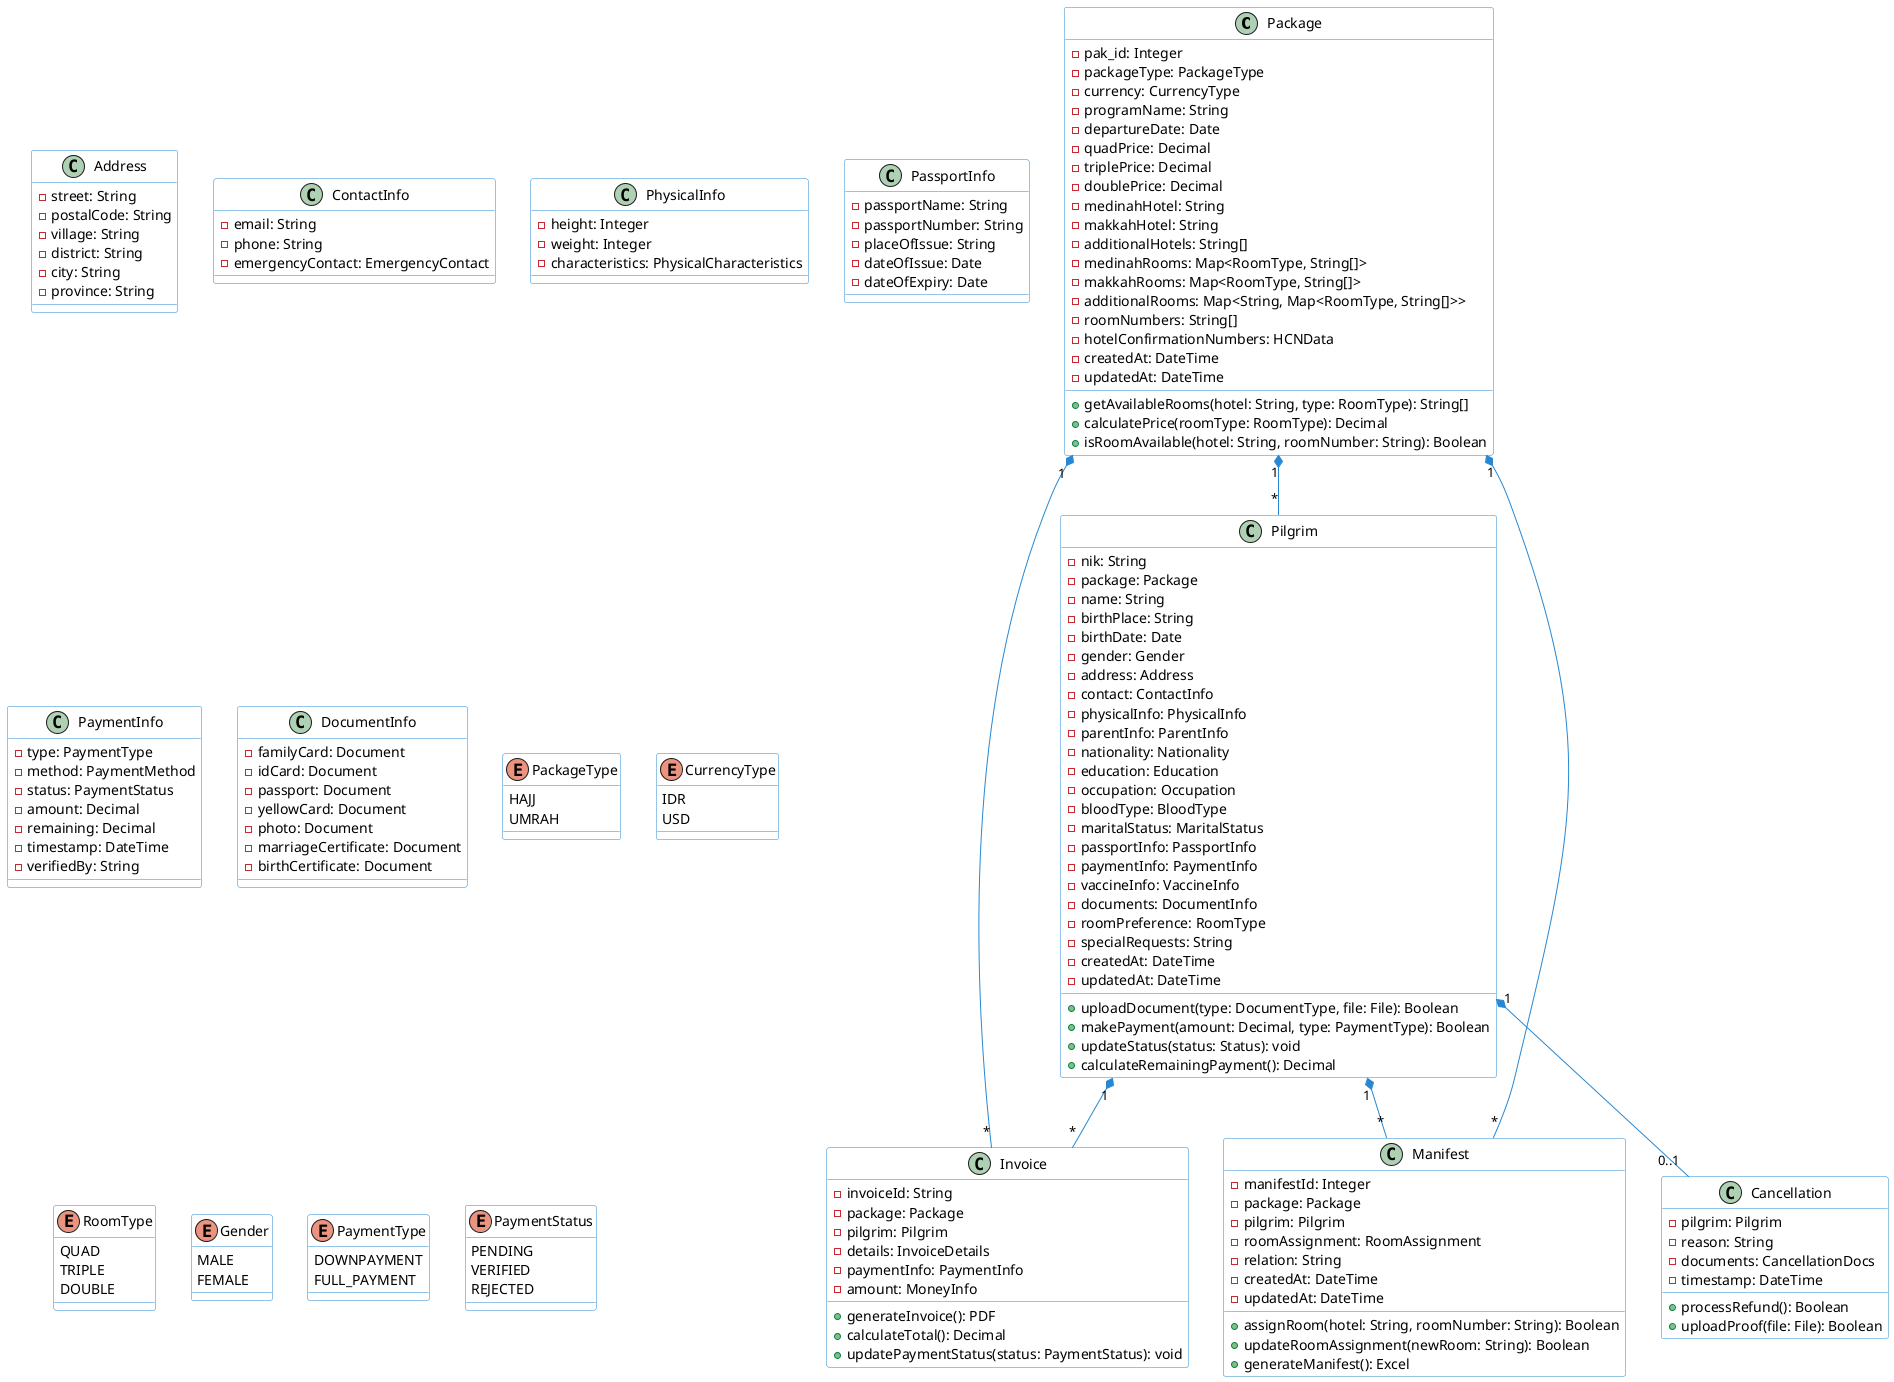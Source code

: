 @startuml MIW Class Diagram

skinparam class {
    BackgroundColor White
    ArrowColor #2688d4
    BorderColor #2688d4
}

class Package {
    -pak_id: Integer
    -packageType: PackageType
    -currency: CurrencyType
    -programName: String
    -departureDate: Date
    -quadPrice: Decimal
    -triplePrice: Decimal
    -doublePrice: Decimal
    -medinahHotel: String
    -makkahHotel: String
    -additionalHotels: String[]
    -medinahRooms: Map<RoomType, String[]>
    -makkahRooms: Map<RoomType, String[]>
    -additionalRooms: Map<String, Map<RoomType, String[]>>
    -roomNumbers: String[]
    -hotelConfirmationNumbers: HCNData
    -createdAt: DateTime
    -updatedAt: DateTime
    +getAvailableRooms(hotel: String, type: RoomType): String[]
    +calculatePrice(roomType: RoomType): Decimal
    +isRoomAvailable(hotel: String, roomNumber: String): Boolean
}

class Pilgrim {
    -nik: String
    -package: Package
    -name: String
    -birthPlace: String
    -birthDate: Date
    -gender: Gender
    -address: Address
    -contact: ContactInfo
    -physicalInfo: PhysicalInfo
    -parentInfo: ParentInfo
    -nationality: Nationality
    -education: Education
    -occupation: Occupation
    -bloodType: BloodType
    -maritalStatus: MaritalStatus
    -passportInfo: PassportInfo
    -paymentInfo: PaymentInfo
    -vaccineInfo: VaccineInfo
    -documents: DocumentInfo
    -roomPreference: RoomType
    -specialRequests: String
    -createdAt: DateTime
    -updatedAt: DateTime
    +uploadDocument(type: DocumentType, file: File): Boolean
    +makePayment(amount: Decimal, type: PaymentType): Boolean
    +updateStatus(status: Status): void
    +calculateRemainingPayment(): Decimal
}

class Invoice {
    -invoiceId: String
    -package: Package
    -pilgrim: Pilgrim
    -details: InvoiceDetails
    -paymentInfo: PaymentInfo
    -amount: MoneyInfo
    +generateInvoice(): PDF
    +calculateTotal(): Decimal
    +updatePaymentStatus(status: PaymentStatus): void
}

class Manifest {
    -manifestId: Integer
    -package: Package
    -pilgrim: Pilgrim
    -roomAssignment: RoomAssignment
    -relation: String
    -createdAt: DateTime
    -updatedAt: DateTime
    +assignRoom(hotel: String, roomNumber: String): Boolean
    +updateRoomAssignment(newRoom: String): Boolean
    +generateManifest(): Excel
}

class Cancellation {
    -pilgrim: Pilgrim
    -reason: String
    -documents: CancellationDocs
    -timestamp: DateTime
    +processRefund(): Boolean
    +uploadProof(file: File): Boolean
}

' Value Objects
class Address {
    -street: String
    -postalCode: String
    -village: String
    -district: String
    -city: String
    -province: String
}

class ContactInfo {
    -email: String
    -phone: String
    -emergencyContact: EmergencyContact
}

class PhysicalInfo {
    -height: Integer
    -weight: Integer
    -characteristics: PhysicalCharacteristics
}

class PassportInfo {
    -passportName: String
    -passportNumber: String
    -placeOfIssue: String
    -dateOfIssue: Date
    -dateOfExpiry: Date
}

class PaymentInfo {
    -type: PaymentType
    -method: PaymentMethod
    -status: PaymentStatus
    -amount: Decimal
    -remaining: Decimal
    -timestamp: DateTime
    -verifiedBy: String
}

class DocumentInfo {
    -familyCard: Document
    -idCard: Document
    -passport: Document
    -yellowCard: Document
    -photo: Document
    -marriageCertificate: Document
    -birthCertificate: Document
}

' Enums
enum PackageType {
    HAJJ
    UMRAH
}

enum CurrencyType {
    IDR
    USD
}

enum RoomType {
    QUAD
    TRIPLE
    DOUBLE
}

enum Gender {
    MALE
    FEMALE
}

enum PaymentType {
    DOWNPAYMENT
    FULL_PAYMENT
}

enum PaymentStatus {
    PENDING
    VERIFIED
    REJECTED
}

' Relationships
Package "1" *-- "*" Pilgrim
Package "1" *-- "*" Invoice
Package "1" *-- "*" Manifest
Pilgrim "1" *-- "*" Invoice
Pilgrim "1" *-- "0..1" Cancellation
Pilgrim "1" *-- "*" Manifest

@enduml
